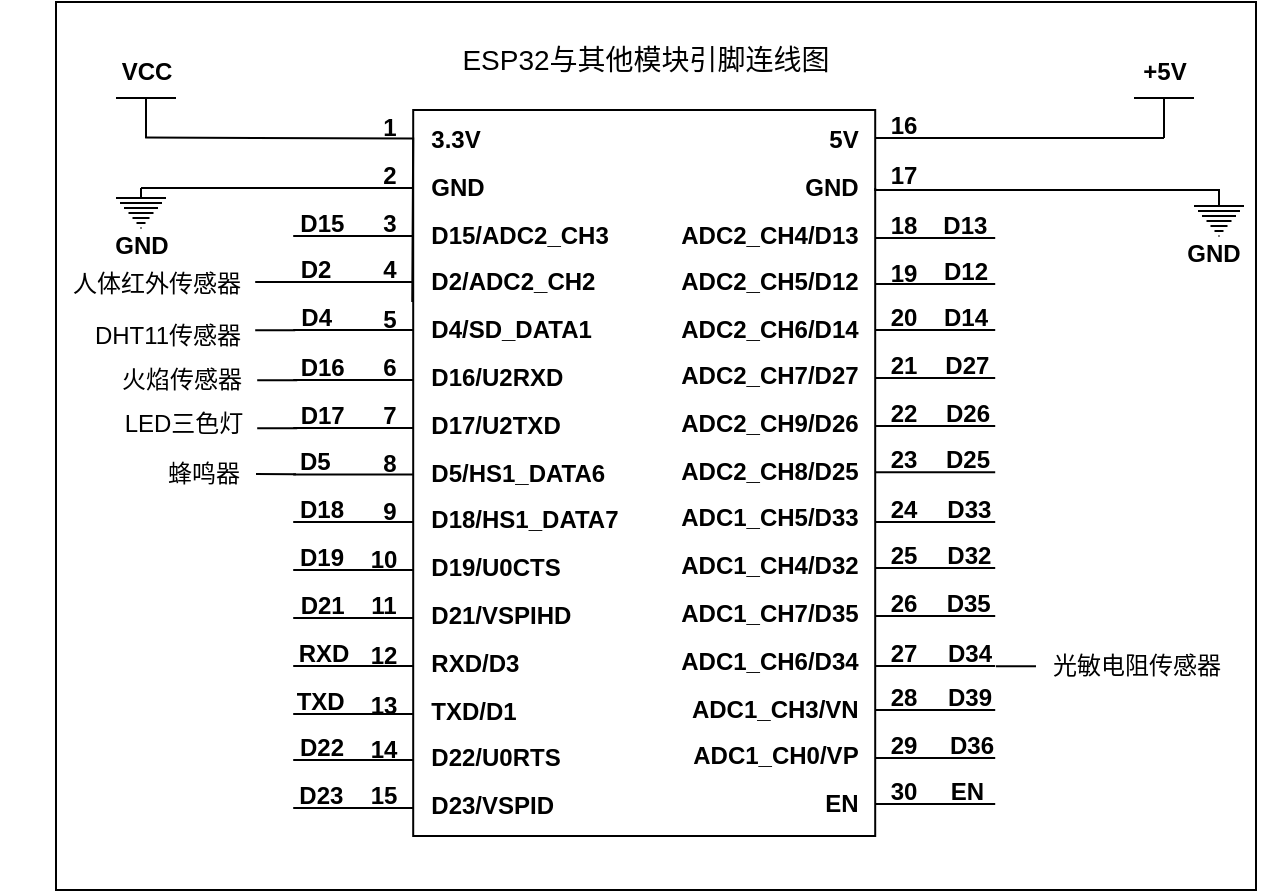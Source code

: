 <mxfile version="26.2.14">
  <diagram name="第 1 页" id="tG3BSYRX7-xQzSVzQyqf">
    <mxGraphModel dx="1250" dy="688" grid="1" gridSize="10" guides="1" tooltips="1" connect="1" arrows="1" fold="1" page="1" pageScale="1" pageWidth="827" pageHeight="1169" math="0" shadow="0">
      <root>
        <mxCell id="0" />
        <mxCell id="1" parent="0" />
        <mxCell id="YcuzAs7cK-M9zxSXpuNz-133" value="" style="rounded=0;whiteSpace=wrap;html=1;" parent="1" vertex="1">
          <mxGeometry x="110" y="106" width="600" height="444" as="geometry" />
        </mxCell>
        <mxCell id="YcuzAs7cK-M9zxSXpuNz-2" value="" style="rounded=0;whiteSpace=wrap;html=1;direction=south;container=1;strokeWidth=1;rotation=0;aspect=fixed;" parent="1" vertex="1">
          <mxGeometry x="288.6" y="160" width="231" height="363" as="geometry">
            <mxRectangle x="250" y="200" width="50" height="40" as="alternateBounds" />
          </mxGeometry>
        </mxCell>
        <mxCell id="YcuzAs7cK-M9zxSXpuNz-11" value="&lt;b&gt;&amp;nbsp; D2/ADC2_CH2&lt;/b&gt;" style="text;html=1;align=left;verticalAlign=middle;whiteSpace=wrap;rounded=0;" parent="YcuzAs7cK-M9zxSXpuNz-2" vertex="1">
          <mxGeometry x="0.85" y="71.396" width="110" height="30" as="geometry" />
        </mxCell>
        <mxCell id="YcuzAs7cK-M9zxSXpuNz-12" value="&lt;b&gt;&amp;nbsp; D4/SD_DATA1&lt;/b&gt;" style="text;html=1;align=left;verticalAlign=middle;whiteSpace=wrap;rounded=0;" parent="YcuzAs7cK-M9zxSXpuNz-2" vertex="1">
          <mxGeometry x="0.85" y="95.201" width="110" height="30" as="geometry" />
        </mxCell>
        <mxCell id="YcuzAs7cK-M9zxSXpuNz-13" value="&lt;b&gt;&amp;nbsp; D16/U2RXD&lt;/b&gt;" style="text;html=1;align=left;verticalAlign=middle;whiteSpace=wrap;rounded=0;" parent="YcuzAs7cK-M9zxSXpuNz-2" vertex="1">
          <mxGeometry x="0.85" y="118.996" width="100" height="30" as="geometry" />
        </mxCell>
        <mxCell id="YcuzAs7cK-M9zxSXpuNz-14" value="&lt;b&gt;&amp;nbsp; D17/U2TXD&lt;/b&gt;" style="text;html=1;align=left;verticalAlign=middle;whiteSpace=wrap;rounded=0;" parent="YcuzAs7cK-M9zxSXpuNz-2" vertex="1">
          <mxGeometry y="142.802" width="90" height="30" as="geometry" />
        </mxCell>
        <mxCell id="YcuzAs7cK-M9zxSXpuNz-15" value="&lt;b&gt;&amp;nbsp; D5/HS1_DATA6&lt;/b&gt;" style="text;html=1;align=left;verticalAlign=middle;whiteSpace=wrap;rounded=0;" parent="YcuzAs7cK-M9zxSXpuNz-2" vertex="1">
          <mxGeometry y="166.597" width="120" height="30" as="geometry" />
        </mxCell>
        <mxCell id="YcuzAs7cK-M9zxSXpuNz-16" value="&lt;b&gt;&amp;nbsp; D18/HS1_DATA7&lt;/b&gt;" style="text;html=1;align=left;verticalAlign=middle;whiteSpace=wrap;rounded=0;" parent="YcuzAs7cK-M9zxSXpuNz-2" vertex="1">
          <mxGeometry y="190.403" width="120" height="30" as="geometry" />
        </mxCell>
        <mxCell id="YcuzAs7cK-M9zxSXpuNz-17" value="&lt;b&gt;&amp;nbsp; D19/U0CTS&lt;/b&gt;" style="text;html=1;align=left;verticalAlign=middle;whiteSpace=wrap;rounded=0;" parent="YcuzAs7cK-M9zxSXpuNz-2" vertex="1">
          <mxGeometry y="214.198" width="90" height="30" as="geometry" />
        </mxCell>
        <mxCell id="YcuzAs7cK-M9zxSXpuNz-18" value="&lt;b&gt;&amp;nbsp; D21/VSPIHD&lt;/b&gt;" style="text;html=1;align=left;verticalAlign=middle;whiteSpace=wrap;rounded=0;" parent="YcuzAs7cK-M9zxSXpuNz-2" vertex="1">
          <mxGeometry y="238.004" width="100" height="30" as="geometry" />
        </mxCell>
        <mxCell id="YcuzAs7cK-M9zxSXpuNz-19" value="&lt;b&gt;&amp;nbsp; RXD/D3&lt;/b&gt;" style="text;html=1;align=left;verticalAlign=middle;whiteSpace=wrap;rounded=0;" parent="YcuzAs7cK-M9zxSXpuNz-2" vertex="1">
          <mxGeometry y="261.799" width="70" height="30" as="geometry" />
        </mxCell>
        <mxCell id="YcuzAs7cK-M9zxSXpuNz-20" value="&lt;b&gt;&amp;nbsp; TXD/D1&lt;/b&gt;" style="text;html=1;align=left;verticalAlign=middle;whiteSpace=wrap;rounded=0;" parent="YcuzAs7cK-M9zxSXpuNz-2" vertex="1">
          <mxGeometry y="285.604" width="70" height="30" as="geometry" />
        </mxCell>
        <mxCell id="YcuzAs7cK-M9zxSXpuNz-21" value="&lt;b&gt;&amp;nbsp; D22/U0RTS&lt;/b&gt;" style="text;html=1;align=left;verticalAlign=middle;whiteSpace=wrap;rounded=0;" parent="YcuzAs7cK-M9zxSXpuNz-2" vertex="1">
          <mxGeometry y="309.399" width="90" height="30" as="geometry" />
        </mxCell>
        <mxCell id="YcuzAs7cK-M9zxSXpuNz-22" value="&lt;b&gt;&amp;nbsp; D23/VSPID&lt;/b&gt;" style="text;html=1;align=left;verticalAlign=middle;whiteSpace=wrap;rounded=0;" parent="YcuzAs7cK-M9zxSXpuNz-2" vertex="1">
          <mxGeometry y="333.205" width="90" height="30" as="geometry" />
        </mxCell>
        <mxCell id="YcuzAs7cK-M9zxSXpuNz-23" value="&lt;b&gt;5V&amp;nbsp;&amp;nbsp;&lt;/b&gt;" style="text;html=1;align=right;verticalAlign=middle;whiteSpace=wrap;rounded=0;" parent="YcuzAs7cK-M9zxSXpuNz-2" vertex="1">
          <mxGeometry x="180.9" width="50" height="30" as="geometry" />
        </mxCell>
        <mxCell id="YcuzAs7cK-M9zxSXpuNz-26" value="&lt;b&gt;ADC2_CH4/D13&amp;nbsp;&amp;nbsp;&lt;/b&gt;" style="text;html=1;align=right;verticalAlign=middle;whiteSpace=wrap;rounded=0;" parent="YcuzAs7cK-M9zxSXpuNz-2" vertex="1">
          <mxGeometry x="110.9" y="47.601" width="120" height="30" as="geometry" />
        </mxCell>
        <mxCell id="YcuzAs7cK-M9zxSXpuNz-24" value="GND&amp;nbsp;&amp;nbsp;" style="text;html=1;align=right;verticalAlign=middle;whiteSpace=wrap;rounded=0;fontStyle=1" parent="YcuzAs7cK-M9zxSXpuNz-2" vertex="1">
          <mxGeometry x="110.9" y="23.8" width="120" height="30" as="geometry" />
        </mxCell>
        <mxCell id="YcuzAs7cK-M9zxSXpuNz-27" value="&lt;b&gt;ADC2_CH5/D12&amp;nbsp;&amp;nbsp;&lt;/b&gt;" style="text;html=1;align=right;verticalAlign=middle;whiteSpace=wrap;rounded=0;" parent="YcuzAs7cK-M9zxSXpuNz-2" vertex="1">
          <mxGeometry x="110.9" y="71.401" width="120" height="30" as="geometry" />
        </mxCell>
        <mxCell id="YcuzAs7cK-M9zxSXpuNz-28" value="&lt;b&gt;ADC2_CH6/D14&amp;nbsp;&amp;nbsp;&lt;/b&gt;" style="text;html=1;align=right;verticalAlign=middle;whiteSpace=wrap;rounded=0;" parent="YcuzAs7cK-M9zxSXpuNz-2" vertex="1">
          <mxGeometry x="110.9" y="95.201" width="120" height="30" as="geometry" />
        </mxCell>
        <mxCell id="YcuzAs7cK-M9zxSXpuNz-29" value="&lt;b&gt;ADC2_CH7/D27&amp;nbsp;&amp;nbsp;&lt;/b&gt;" style="text;html=1;align=right;verticalAlign=middle;whiteSpace=wrap;rounded=0;" parent="YcuzAs7cK-M9zxSXpuNz-2" vertex="1">
          <mxGeometry x="110.9" y="118.002" width="120" height="30" as="geometry" />
        </mxCell>
        <mxCell id="YcuzAs7cK-M9zxSXpuNz-30" value="&lt;b&gt;ADC2_CH9/D26&amp;nbsp;&amp;nbsp;&lt;/b&gt;" style="text;html=1;align=right;verticalAlign=middle;whiteSpace=wrap;rounded=0;" parent="YcuzAs7cK-M9zxSXpuNz-2" vertex="1">
          <mxGeometry x="110.9" y="141.802" width="120" height="30" as="geometry" />
        </mxCell>
        <mxCell id="YcuzAs7cK-M9zxSXpuNz-31" value="&lt;b&gt;ADC2_CH8/D25&amp;nbsp;&amp;nbsp;&lt;/b&gt;" style="text;html=1;align=right;verticalAlign=middle;whiteSpace=wrap;rounded=0;" parent="YcuzAs7cK-M9zxSXpuNz-2" vertex="1">
          <mxGeometry x="110.9" y="165.602" width="120" height="30" as="geometry" />
        </mxCell>
        <mxCell id="YcuzAs7cK-M9zxSXpuNz-32" value="&lt;b&gt;ADC1_CH5/D33&amp;nbsp;&amp;nbsp;&lt;/b&gt;" style="text;html=1;align=right;verticalAlign=middle;whiteSpace=wrap;rounded=0;" parent="YcuzAs7cK-M9zxSXpuNz-2" vertex="1">
          <mxGeometry x="110.9" y="189.402" width="120" height="30" as="geometry" />
        </mxCell>
        <mxCell id="YcuzAs7cK-M9zxSXpuNz-33" value="&lt;b&gt;ADC1_CH4/D32&amp;nbsp;&amp;nbsp;&lt;/b&gt;" style="text;html=1;align=right;verticalAlign=middle;whiteSpace=wrap;rounded=0;" parent="YcuzAs7cK-M9zxSXpuNz-2" vertex="1">
          <mxGeometry x="110.9" y="213.203" width="120" height="30" as="geometry" />
        </mxCell>
        <mxCell id="YcuzAs7cK-M9zxSXpuNz-34" value="&lt;b&gt;ADC1_CH7/D35&amp;nbsp;&amp;nbsp;&lt;/b&gt;" style="text;html=1;align=right;verticalAlign=middle;whiteSpace=wrap;rounded=0;" parent="YcuzAs7cK-M9zxSXpuNz-2" vertex="1">
          <mxGeometry x="110.9" y="237.003" width="120" height="30" as="geometry" />
        </mxCell>
        <mxCell id="YcuzAs7cK-M9zxSXpuNz-35" value="&lt;b&gt;ADC1_CH6/D34&amp;nbsp;&amp;nbsp;&lt;/b&gt;" style="text;html=1;align=right;verticalAlign=middle;whiteSpace=wrap;rounded=0;" parent="YcuzAs7cK-M9zxSXpuNz-2" vertex="1">
          <mxGeometry x="110.9" y="260.803" width="120" height="30" as="geometry" />
        </mxCell>
        <mxCell id="YcuzAs7cK-M9zxSXpuNz-36" value="&lt;b&gt;ADC1_CH3/VN&amp;nbsp;&amp;nbsp;&lt;/b&gt;" style="text;html=1;align=right;verticalAlign=middle;whiteSpace=wrap;rounded=0;" parent="YcuzAs7cK-M9zxSXpuNz-2" vertex="1">
          <mxGeometry x="120.9" y="284.604" width="110" height="30" as="geometry" />
        </mxCell>
        <mxCell id="YcuzAs7cK-M9zxSXpuNz-37" value="&lt;b&gt;ADC1_CH0/VP&amp;nbsp;&amp;nbsp;&lt;/b&gt;" style="text;html=1;align=right;verticalAlign=middle;whiteSpace=wrap;rounded=0;" parent="YcuzAs7cK-M9zxSXpuNz-2" vertex="1">
          <mxGeometry x="120.9" y="308.404" width="110" height="30" as="geometry" />
        </mxCell>
        <mxCell id="YcuzAs7cK-M9zxSXpuNz-38" value="&lt;b&gt;EN&amp;nbsp;&amp;nbsp;&lt;/b&gt;" style="text;html=1;align=right;verticalAlign=middle;whiteSpace=wrap;rounded=0;" parent="YcuzAs7cK-M9zxSXpuNz-2" vertex="1">
          <mxGeometry x="180.9" y="332.204" width="50" height="30" as="geometry" />
        </mxCell>
        <mxCell id="YcuzAs7cK-M9zxSXpuNz-10" value="&lt;b&gt;&amp;nbsp; D15/ADC2_CH3&lt;/b&gt;" style="text;html=1;align=left;verticalAlign=middle;whiteSpace=wrap;rounded=0;" parent="YcuzAs7cK-M9zxSXpuNz-2" vertex="1">
          <mxGeometry x="0.858" y="47.601" width="120" height="30" as="geometry" />
        </mxCell>
        <mxCell id="YcuzAs7cK-M9zxSXpuNz-9" value="&lt;b&gt;&amp;nbsp; GND&lt;/b&gt;" style="text;html=1;align=left;verticalAlign=middle;whiteSpace=wrap;rounded=0;" parent="YcuzAs7cK-M9zxSXpuNz-2" vertex="1">
          <mxGeometry x="0.86" y="23.8" width="60" height="30" as="geometry" />
        </mxCell>
        <mxCell id="YcuzAs7cK-M9zxSXpuNz-8" value="&lt;b&gt;&amp;nbsp; 3.3V&lt;/b&gt;" style="text;html=1;align=left;verticalAlign=middle;whiteSpace=wrap;rounded=0;" parent="YcuzAs7cK-M9zxSXpuNz-2" vertex="1">
          <mxGeometry x="0.855" width="50" height="30" as="geometry" />
        </mxCell>
        <mxCell id="YcuzAs7cK-M9zxSXpuNz-7" value="&lt;font style=&quot;font-size: 14px;&quot;&gt;ESP32与其他模块引脚连线图&lt;/font&gt;" style="text;html=1;align=center;verticalAlign=middle;whiteSpace=wrap;rounded=0;" parent="1" vertex="1">
          <mxGeometry x="279.6" y="120" width="250" height="30" as="geometry" />
        </mxCell>
        <mxCell id="YcuzAs7cK-M9zxSXpuNz-102" value="" style="endArrow=none;html=1;rounded=0;edgeStyle=orthogonalEdgeStyle;exitX=0.486;exitY=0.16;exitDx=0;exitDy=0;exitPerimeter=0;" parent="1" edge="1">
          <mxGeometry width="50" height="50" relative="1" as="geometry">
            <mxPoint x="154.58" y="173.8" as="sourcePoint" />
            <mxPoint x="288.12" y="256" as="targetPoint" />
          </mxGeometry>
        </mxCell>
        <mxCell id="YcuzAs7cK-M9zxSXpuNz-103" value="" style="endArrow=none;html=1;rounded=0;exitX=0.5;exitY=0;exitDx=0;exitDy=0;exitPerimeter=0;" parent="1" source="YcuzAs7cK-M9zxSXpuNz-240" edge="1">
          <mxGeometry width="50" height="50" relative="1" as="geometry">
            <mxPoint x="228.6" y="199" as="sourcePoint" />
            <mxPoint x="288.6" y="199" as="targetPoint" />
          </mxGeometry>
        </mxCell>
        <mxCell id="YcuzAs7cK-M9zxSXpuNz-104" value="" style="endArrow=none;html=1;rounded=0;" parent="1" edge="1">
          <mxGeometry width="50" height="50" relative="1" as="geometry">
            <mxPoint x="228.6" y="223" as="sourcePoint" />
            <mxPoint x="288.6" y="223" as="targetPoint" />
          </mxGeometry>
        </mxCell>
        <mxCell id="YcuzAs7cK-M9zxSXpuNz-105" value="" style="endArrow=none;html=1;rounded=0;" parent="1" edge="1">
          <mxGeometry width="50" height="50" relative="1" as="geometry">
            <mxPoint x="228.6" y="246" as="sourcePoint" />
            <mxPoint x="288.6" y="246" as="targetPoint" />
          </mxGeometry>
        </mxCell>
        <mxCell id="YcuzAs7cK-M9zxSXpuNz-106" value="" style="endArrow=none;html=1;rounded=0;" parent="1" edge="1">
          <mxGeometry width="50" height="50" relative="1" as="geometry">
            <mxPoint x="228.6" y="270" as="sourcePoint" />
            <mxPoint x="288.6" y="270" as="targetPoint" />
          </mxGeometry>
        </mxCell>
        <mxCell id="YcuzAs7cK-M9zxSXpuNz-107" value="" style="endArrow=none;html=1;rounded=0;" parent="1" edge="1">
          <mxGeometry width="50" height="50" relative="1" as="geometry">
            <mxPoint x="228.6" y="295" as="sourcePoint" />
            <mxPoint x="288.6" y="295" as="targetPoint" />
          </mxGeometry>
        </mxCell>
        <mxCell id="YcuzAs7cK-M9zxSXpuNz-108" value="" style="endArrow=none;html=1;rounded=0;" parent="1" edge="1">
          <mxGeometry width="50" height="50" relative="1" as="geometry">
            <mxPoint x="228.6" y="319" as="sourcePoint" />
            <mxPoint x="288.6" y="319" as="targetPoint" />
          </mxGeometry>
        </mxCell>
        <mxCell id="YcuzAs7cK-M9zxSXpuNz-109" value="" style="endArrow=none;html=1;rounded=0;" parent="1" edge="1">
          <mxGeometry width="50" height="50" relative="1" as="geometry">
            <mxPoint x="228.6" y="342.21" as="sourcePoint" />
            <mxPoint x="288.6" y="342.21" as="targetPoint" />
          </mxGeometry>
        </mxCell>
        <mxCell id="YcuzAs7cK-M9zxSXpuNz-110" value="" style="endArrow=none;html=1;rounded=0;" parent="1" edge="1">
          <mxGeometry width="50" height="50" relative="1" as="geometry">
            <mxPoint x="228.6" y="366" as="sourcePoint" />
            <mxPoint x="288.6" y="366" as="targetPoint" />
          </mxGeometry>
        </mxCell>
        <mxCell id="YcuzAs7cK-M9zxSXpuNz-111" value="" style="endArrow=none;html=1;rounded=0;" parent="1" edge="1">
          <mxGeometry width="50" height="50" relative="1" as="geometry">
            <mxPoint x="228.6" y="390" as="sourcePoint" />
            <mxPoint x="288.6" y="390" as="targetPoint" />
          </mxGeometry>
        </mxCell>
        <mxCell id="YcuzAs7cK-M9zxSXpuNz-112" value="" style="endArrow=none;html=1;rounded=0;" parent="1" edge="1">
          <mxGeometry width="50" height="50" relative="1" as="geometry">
            <mxPoint x="228.6" y="414" as="sourcePoint" />
            <mxPoint x="288.6" y="414" as="targetPoint" />
          </mxGeometry>
        </mxCell>
        <mxCell id="YcuzAs7cK-M9zxSXpuNz-113" value="" style="endArrow=none;html=1;rounded=0;" parent="1" edge="1">
          <mxGeometry width="50" height="50" relative="1" as="geometry">
            <mxPoint x="228.6" y="438" as="sourcePoint" />
            <mxPoint x="288.6" y="438" as="targetPoint" />
          </mxGeometry>
        </mxCell>
        <mxCell id="YcuzAs7cK-M9zxSXpuNz-114" value="" style="endArrow=none;html=1;rounded=0;" parent="1" edge="1">
          <mxGeometry width="50" height="50" relative="1" as="geometry">
            <mxPoint x="228.6" y="462" as="sourcePoint" />
            <mxPoint x="288.6" y="462" as="targetPoint" />
          </mxGeometry>
        </mxCell>
        <mxCell id="YcuzAs7cK-M9zxSXpuNz-115" value="" style="endArrow=none;html=1;rounded=0;" parent="1" edge="1">
          <mxGeometry width="50" height="50" relative="1" as="geometry">
            <mxPoint x="228.6" y="485" as="sourcePoint" />
            <mxPoint x="288.6" y="485" as="targetPoint" />
          </mxGeometry>
        </mxCell>
        <mxCell id="YcuzAs7cK-M9zxSXpuNz-116" value="" style="endArrow=none;html=1;rounded=0;" parent="1" edge="1">
          <mxGeometry width="50" height="50" relative="1" as="geometry">
            <mxPoint x="228.6" y="509" as="sourcePoint" />
            <mxPoint x="288.6" y="509" as="targetPoint" />
          </mxGeometry>
        </mxCell>
        <mxCell id="YcuzAs7cK-M9zxSXpuNz-117" value="" style="endArrow=none;html=1;rounded=0;entryX=0.5;entryY=0;entryDx=0;entryDy=0;entryPerimeter=0;" parent="1" target="YcuzAs7cK-M9zxSXpuNz-260" edge="1">
          <mxGeometry width="50" height="50" relative="1" as="geometry">
            <mxPoint x="519.6" y="174" as="sourcePoint" />
            <mxPoint x="579.6" y="174" as="targetPoint" />
          </mxGeometry>
        </mxCell>
        <mxCell id="YcuzAs7cK-M9zxSXpuNz-119" value="" style="endArrow=none;html=1;rounded=0;entryX=0.5;entryY=0;entryDx=0;entryDy=0;entryPerimeter=0;edgeStyle=orthogonalEdgeStyle;" parent="1" target="YcuzAs7cK-M9zxSXpuNz-249" edge="1">
          <mxGeometry width="50" height="50" relative="1" as="geometry">
            <mxPoint x="519.6" y="199" as="sourcePoint" />
            <mxPoint x="579.6" y="199" as="targetPoint" />
            <Array as="points">
              <mxPoint x="520" y="200" />
              <mxPoint x="692" y="200" />
            </Array>
          </mxGeometry>
        </mxCell>
        <mxCell id="YcuzAs7cK-M9zxSXpuNz-120" value="" style="endArrow=none;html=1;rounded=0;" parent="1" edge="1">
          <mxGeometry width="50" height="50" relative="1" as="geometry">
            <mxPoint x="519.6" y="224" as="sourcePoint" />
            <mxPoint x="579.6" y="224" as="targetPoint" />
          </mxGeometry>
        </mxCell>
        <mxCell id="YcuzAs7cK-M9zxSXpuNz-121" value="" style="endArrow=none;html=1;rounded=0;" parent="1" edge="1">
          <mxGeometry width="50" height="50" relative="1" as="geometry">
            <mxPoint x="519.6" y="247" as="sourcePoint" />
            <mxPoint x="579.6" y="247" as="targetPoint" />
          </mxGeometry>
        </mxCell>
        <mxCell id="YcuzAs7cK-M9zxSXpuNz-122" value="" style="endArrow=none;html=1;rounded=0;" parent="1" edge="1">
          <mxGeometry width="50" height="50" relative="1" as="geometry">
            <mxPoint x="519.6" y="270" as="sourcePoint" />
            <mxPoint x="579.6" y="270" as="targetPoint" />
          </mxGeometry>
        </mxCell>
        <mxCell id="YcuzAs7cK-M9zxSXpuNz-123" value="" style="endArrow=none;html=1;rounded=0;" parent="1" edge="1">
          <mxGeometry width="50" height="50" relative="1" as="geometry">
            <mxPoint x="519.6" y="294" as="sourcePoint" />
            <mxPoint x="579.6" y="294" as="targetPoint" />
          </mxGeometry>
        </mxCell>
        <mxCell id="YcuzAs7cK-M9zxSXpuNz-124" value="" style="endArrow=none;html=1;rounded=0;" parent="1" edge="1">
          <mxGeometry width="50" height="50" relative="1" as="geometry">
            <mxPoint x="519.6" y="318" as="sourcePoint" />
            <mxPoint x="579.6" y="318" as="targetPoint" />
          </mxGeometry>
        </mxCell>
        <mxCell id="YcuzAs7cK-M9zxSXpuNz-125" value="" style="endArrow=none;html=1;rounded=0;" parent="1" edge="1">
          <mxGeometry width="50" height="50" relative="1" as="geometry">
            <mxPoint x="519.6" y="341.16" as="sourcePoint" />
            <mxPoint x="579.6" y="341.16" as="targetPoint" />
          </mxGeometry>
        </mxCell>
        <mxCell id="YcuzAs7cK-M9zxSXpuNz-126" value="" style="endArrow=none;html=1;rounded=0;" parent="1" edge="1">
          <mxGeometry width="50" height="50" relative="1" as="geometry">
            <mxPoint x="519.6" y="366" as="sourcePoint" />
            <mxPoint x="579.6" y="366" as="targetPoint" />
          </mxGeometry>
        </mxCell>
        <mxCell id="YcuzAs7cK-M9zxSXpuNz-127" value="" style="endArrow=none;html=1;rounded=0;" parent="1" edge="1">
          <mxGeometry width="50" height="50" relative="1" as="geometry">
            <mxPoint x="519.6" y="389" as="sourcePoint" />
            <mxPoint x="579.6" y="389" as="targetPoint" />
          </mxGeometry>
        </mxCell>
        <mxCell id="YcuzAs7cK-M9zxSXpuNz-128" value="" style="endArrow=none;html=1;rounded=0;" parent="1" edge="1">
          <mxGeometry width="50" height="50" relative="1" as="geometry">
            <mxPoint x="519.6" y="413" as="sourcePoint" />
            <mxPoint x="579.6" y="413" as="targetPoint" />
          </mxGeometry>
        </mxCell>
        <mxCell id="YcuzAs7cK-M9zxSXpuNz-129" value="" style="endArrow=none;html=1;rounded=0;" parent="1" edge="1">
          <mxGeometry width="50" height="50" relative="1" as="geometry">
            <mxPoint x="519.6" y="438" as="sourcePoint" />
            <mxPoint x="579.6" y="438" as="targetPoint" />
          </mxGeometry>
        </mxCell>
        <mxCell id="YcuzAs7cK-M9zxSXpuNz-130" value="" style="endArrow=none;html=1;rounded=0;" parent="1" edge="1">
          <mxGeometry width="50" height="50" relative="1" as="geometry">
            <mxPoint x="519.6" y="460" as="sourcePoint" />
            <mxPoint x="579.6" y="460" as="targetPoint" />
          </mxGeometry>
        </mxCell>
        <mxCell id="YcuzAs7cK-M9zxSXpuNz-131" value="" style="endArrow=none;html=1;rounded=0;" parent="1" edge="1">
          <mxGeometry width="50" height="50" relative="1" as="geometry">
            <mxPoint x="519.6" y="484" as="sourcePoint" />
            <mxPoint x="579.6" y="484" as="targetPoint" />
          </mxGeometry>
        </mxCell>
        <mxCell id="YcuzAs7cK-M9zxSXpuNz-132" value="" style="endArrow=none;html=1;rounded=0;" parent="1" edge="1">
          <mxGeometry width="50" height="50" relative="1" as="geometry">
            <mxPoint x="519.6" y="507" as="sourcePoint" />
            <mxPoint x="579.6" y="507" as="targetPoint" />
          </mxGeometry>
        </mxCell>
        <mxCell id="YcuzAs7cK-M9zxSXpuNz-137" value="&lt;b&gt;1&lt;/b&gt;" style="text;html=1;align=center;verticalAlign=middle;whiteSpace=wrap;rounded=0;" parent="1" vertex="1">
          <mxGeometry x="247" y="154" width="60" height="30" as="geometry" />
        </mxCell>
        <mxCell id="YcuzAs7cK-M9zxSXpuNz-139" value="&lt;b&gt;2&lt;/b&gt;" style="text;html=1;align=center;verticalAlign=middle;whiteSpace=wrap;rounded=0;" parent="1" vertex="1">
          <mxGeometry x="247" y="178" width="60" height="30" as="geometry" />
        </mxCell>
        <mxCell id="YcuzAs7cK-M9zxSXpuNz-140" value="&lt;b&gt;3&lt;/b&gt;" style="text;html=1;align=center;verticalAlign=middle;whiteSpace=wrap;rounded=0;" parent="1" vertex="1">
          <mxGeometry x="247" y="203" width="60" height="27" as="geometry" />
        </mxCell>
        <mxCell id="YcuzAs7cK-M9zxSXpuNz-141" value="&lt;b&gt;4&lt;/b&gt;" style="text;html=1;align=center;verticalAlign=middle;whiteSpace=wrap;rounded=0;" parent="1" vertex="1">
          <mxGeometry x="247" y="225" width="60" height="30" as="geometry" />
        </mxCell>
        <mxCell id="YcuzAs7cK-M9zxSXpuNz-143" value="&lt;b&gt;5&lt;/b&gt;" style="text;html=1;align=center;verticalAlign=middle;whiteSpace=wrap;rounded=0;" parent="1" vertex="1">
          <mxGeometry x="247" y="250" width="60" height="30" as="geometry" />
        </mxCell>
        <mxCell id="YcuzAs7cK-M9zxSXpuNz-144" value="&lt;b&gt;6&lt;/b&gt;" style="text;html=1;align=center;verticalAlign=middle;whiteSpace=wrap;rounded=0;" parent="1" vertex="1">
          <mxGeometry x="247" y="274" width="60" height="30" as="geometry" />
        </mxCell>
        <mxCell id="YcuzAs7cK-M9zxSXpuNz-145" value="&lt;b&gt;7&lt;/b&gt;" style="text;html=1;align=center;verticalAlign=middle;whiteSpace=wrap;rounded=0;" parent="1" vertex="1">
          <mxGeometry x="247" y="298" width="60" height="30" as="geometry" />
        </mxCell>
        <mxCell id="YcuzAs7cK-M9zxSXpuNz-146" value="&lt;b&gt;8&lt;/b&gt;" style="text;html=1;align=center;verticalAlign=middle;whiteSpace=wrap;rounded=0;" parent="1" vertex="1">
          <mxGeometry x="247" y="317" width="60" height="39" as="geometry" />
        </mxCell>
        <mxCell id="YcuzAs7cK-M9zxSXpuNz-147" value="&lt;b&gt;9&lt;/b&gt;" style="text;html=1;align=center;verticalAlign=middle;whiteSpace=wrap;rounded=0;" parent="1" vertex="1">
          <mxGeometry x="247" y="346" width="60" height="30" as="geometry" />
        </mxCell>
        <mxCell id="YcuzAs7cK-M9zxSXpuNz-148" value="&lt;b&gt;10&lt;/b&gt;" style="text;html=1;align=center;verticalAlign=middle;whiteSpace=wrap;rounded=0;" parent="1" vertex="1">
          <mxGeometry x="244" y="370" width="60" height="30" as="geometry" />
        </mxCell>
        <mxCell id="YcuzAs7cK-M9zxSXpuNz-151" value="&lt;b&gt;11&lt;/b&gt;" style="text;html=1;align=center;verticalAlign=middle;whiteSpace=wrap;rounded=0;" parent="1" vertex="1">
          <mxGeometry x="244" y="393" width="60" height="30" as="geometry" />
        </mxCell>
        <mxCell id="YcuzAs7cK-M9zxSXpuNz-154" value="&lt;b&gt;12&lt;/b&gt;" style="text;html=1;align=center;verticalAlign=middle;whiteSpace=wrap;rounded=0;" parent="1" vertex="1">
          <mxGeometry x="244" y="418" width="60" height="30" as="geometry" />
        </mxCell>
        <mxCell id="YcuzAs7cK-M9zxSXpuNz-155" value="&lt;b&gt;13&lt;/b&gt;" style="text;html=1;align=center;verticalAlign=middle;whiteSpace=wrap;rounded=0;" parent="1" vertex="1">
          <mxGeometry x="244" y="443" width="60" height="30" as="geometry" />
        </mxCell>
        <mxCell id="YcuzAs7cK-M9zxSXpuNz-156" value="&lt;b&gt;14&lt;/b&gt;" style="text;html=1;align=center;verticalAlign=middle;whiteSpace=wrap;rounded=0;" parent="1" vertex="1">
          <mxGeometry x="244" y="467" width="60" height="26" as="geometry" />
        </mxCell>
        <mxCell id="YcuzAs7cK-M9zxSXpuNz-159" value="&lt;b&gt;15&lt;/b&gt;" style="text;html=1;align=center;verticalAlign=middle;whiteSpace=wrap;rounded=0;" parent="1" vertex="1">
          <mxGeometry x="244" y="488" width="60" height="30" as="geometry" />
        </mxCell>
        <mxCell id="YcuzAs7cK-M9zxSXpuNz-160" value="&lt;b&gt;16&lt;/b&gt;" style="text;html=1;align=center;verticalAlign=middle;whiteSpace=wrap;rounded=0;" parent="1" vertex="1">
          <mxGeometry x="504" y="153" width="60" height="30" as="geometry" />
        </mxCell>
        <mxCell id="YcuzAs7cK-M9zxSXpuNz-161" value="&lt;b&gt;17&lt;/b&gt;" style="text;html=1;align=center;verticalAlign=middle;whiteSpace=wrap;rounded=0;" parent="1" vertex="1">
          <mxGeometry x="504" y="178" width="60" height="30" as="geometry" />
        </mxCell>
        <mxCell id="YcuzAs7cK-M9zxSXpuNz-162" value="&lt;b&gt;18&lt;/b&gt;" style="text;html=1;align=center;verticalAlign=middle;whiteSpace=wrap;rounded=0;" parent="1" vertex="1">
          <mxGeometry x="504" y="203" width="60" height="30" as="geometry" />
        </mxCell>
        <mxCell id="YcuzAs7cK-M9zxSXpuNz-165" value="&lt;b&gt;19&lt;/b&gt;" style="text;html=1;align=center;verticalAlign=middle;whiteSpace=wrap;rounded=0;" parent="1" vertex="1">
          <mxGeometry x="504" y="227" width="60" height="30" as="geometry" />
        </mxCell>
        <mxCell id="YcuzAs7cK-M9zxSXpuNz-166" value="&lt;b&gt;20&lt;/b&gt;" style="text;html=1;align=center;verticalAlign=middle;whiteSpace=wrap;rounded=0;" parent="1" vertex="1">
          <mxGeometry x="504" y="249" width="60" height="30" as="geometry" />
        </mxCell>
        <mxCell id="YcuzAs7cK-M9zxSXpuNz-167" value="&lt;b&gt;21&lt;/b&gt;" style="text;html=1;align=center;verticalAlign=middle;whiteSpace=wrap;rounded=0;" parent="1" vertex="1">
          <mxGeometry x="504" y="273" width="60" height="30" as="geometry" />
        </mxCell>
        <mxCell id="YcuzAs7cK-M9zxSXpuNz-170" value="&lt;b&gt;22&lt;/b&gt;" style="text;html=1;align=center;verticalAlign=middle;whiteSpace=wrap;rounded=0;" parent="1" vertex="1">
          <mxGeometry x="504" y="297" width="60" height="30" as="geometry" />
        </mxCell>
        <mxCell id="YcuzAs7cK-M9zxSXpuNz-171" value="&lt;b&gt;23&lt;/b&gt;" style="text;html=1;align=center;verticalAlign=middle;whiteSpace=wrap;rounded=0;" parent="1" vertex="1">
          <mxGeometry x="504" y="320" width="60" height="30" as="geometry" />
        </mxCell>
        <mxCell id="YcuzAs7cK-M9zxSXpuNz-172" value="&lt;b&gt;24&lt;/b&gt;" style="text;html=1;align=center;verticalAlign=middle;whiteSpace=wrap;rounded=0;" parent="1" vertex="1">
          <mxGeometry x="504" y="345" width="60" height="30" as="geometry" />
        </mxCell>
        <mxCell id="YcuzAs7cK-M9zxSXpuNz-176" value="&lt;b&gt;25&lt;/b&gt;" style="text;html=1;align=center;verticalAlign=middle;whiteSpace=wrap;rounded=0;" parent="1" vertex="1">
          <mxGeometry x="504" y="368" width="60" height="30" as="geometry" />
        </mxCell>
        <mxCell id="YcuzAs7cK-M9zxSXpuNz-178" value="&lt;b&gt;26&lt;/b&gt;" style="text;html=1;align=center;verticalAlign=middle;whiteSpace=wrap;rounded=0;" parent="1" vertex="1">
          <mxGeometry x="504" y="392" width="60" height="30" as="geometry" />
        </mxCell>
        <mxCell id="YcuzAs7cK-M9zxSXpuNz-179" value="&lt;b&gt;27&lt;/b&gt;" style="text;html=1;align=center;verticalAlign=middle;whiteSpace=wrap;rounded=0;" parent="1" vertex="1">
          <mxGeometry x="504" y="417" width="60" height="30" as="geometry" />
        </mxCell>
        <mxCell id="YcuzAs7cK-M9zxSXpuNz-180" value="&lt;b&gt;28&lt;/b&gt;" style="text;html=1;align=center;verticalAlign=middle;whiteSpace=wrap;rounded=0;" parent="1" vertex="1">
          <mxGeometry x="504" y="439" width="60" height="30" as="geometry" />
        </mxCell>
        <mxCell id="YcuzAs7cK-M9zxSXpuNz-182" value="&lt;b&gt;29&lt;/b&gt;" style="text;html=1;align=center;verticalAlign=middle;whiteSpace=wrap;rounded=0;" parent="1" vertex="1">
          <mxGeometry x="504" y="463" width="60" height="30" as="geometry" />
        </mxCell>
        <mxCell id="YcuzAs7cK-M9zxSXpuNz-183" value="&lt;b&gt;30&lt;/b&gt;" style="text;html=1;align=center;verticalAlign=middle;whiteSpace=wrap;rounded=0;" parent="1" vertex="1">
          <mxGeometry x="504" y="486" width="60" height="30" as="geometry" />
        </mxCell>
        <mxCell id="YcuzAs7cK-M9zxSXpuNz-186" value="&lt;b style=&quot;text-align: left;&quot;&gt;&amp;nbsp;D15&lt;/b&gt;" style="text;html=1;align=center;verticalAlign=middle;whiteSpace=wrap;rounded=0;" parent="1" vertex="1">
          <mxGeometry x="212.6" y="202" width="57.4" height="30" as="geometry" />
        </mxCell>
        <mxCell id="YcuzAs7cK-M9zxSXpuNz-189" value="&lt;b&gt;D2&lt;/b&gt;" style="text;html=1;align=center;verticalAlign=middle;whiteSpace=wrap;rounded=0;" parent="1" vertex="1">
          <mxGeometry x="209.6" y="225" width="60" height="30" as="geometry" />
        </mxCell>
        <mxCell id="YcuzAs7cK-M9zxSXpuNz-191" value="&lt;b style=&quot;text-align: left;&quot;&gt;&amp;nbsp; D4&lt;/b&gt;" style="text;html=1;align=center;verticalAlign=middle;whiteSpace=wrap;rounded=0;" parent="1" vertex="1">
          <mxGeometry x="206.6" y="249" width="60" height="30" as="geometry" />
        </mxCell>
        <mxCell id="YcuzAs7cK-M9zxSXpuNz-192" value="&lt;b style=&quot;text-align: left;&quot;&gt;&amp;nbsp; D16&lt;/b&gt;" style="text;html=1;align=center;verticalAlign=middle;whiteSpace=wrap;rounded=0;" parent="1" vertex="1">
          <mxGeometry x="209.6" y="274" width="60" height="30" as="geometry" />
        </mxCell>
        <mxCell id="YcuzAs7cK-M9zxSXpuNz-193" value="&lt;b style=&quot;text-align: left;&quot;&gt;&amp;nbsp; D17&lt;/b&gt;" style="text;html=1;align=center;verticalAlign=middle;whiteSpace=wrap;rounded=0;" parent="1" vertex="1">
          <mxGeometry x="209.6" y="298" width="60" height="30" as="geometry" />
        </mxCell>
        <mxCell id="YcuzAs7cK-M9zxSXpuNz-194" value="&lt;b style=&quot;text-align: left;&quot;&gt;&amp;nbsp;D5&lt;/b&gt;" style="text;html=1;align=center;verticalAlign=middle;whiteSpace=wrap;rounded=0;" parent="1" vertex="1">
          <mxGeometry x="207.6" y="321" width="60" height="30" as="geometry" />
        </mxCell>
        <mxCell id="YcuzAs7cK-M9zxSXpuNz-195" value="&lt;b style=&quot;text-align: left;&quot;&gt;D18&lt;/b&gt;" style="text;html=1;align=center;verticalAlign=middle;whiteSpace=wrap;rounded=0;" parent="1" vertex="1">
          <mxGeometry x="212.6" y="345" width="60" height="30" as="geometry" />
        </mxCell>
        <mxCell id="YcuzAs7cK-M9zxSXpuNz-196" value="&lt;b style=&quot;text-align: left;&quot;&gt;D19&lt;/b&gt;" style="text;html=1;align=center;verticalAlign=middle;whiteSpace=wrap;rounded=0;" parent="1" vertex="1">
          <mxGeometry x="212.6" y="369" width="60" height="30" as="geometry" />
        </mxCell>
        <mxCell id="YcuzAs7cK-M9zxSXpuNz-197" value="&lt;b style=&quot;text-align: left;&quot;&gt;&amp;nbsp; D21&lt;/b&gt;" style="text;html=1;align=center;verticalAlign=middle;whiteSpace=wrap;rounded=0;" parent="1" vertex="1">
          <mxGeometry x="209.6" y="393" width="60" height="30" as="geometry" />
        </mxCell>
        <mxCell id="YcuzAs7cK-M9zxSXpuNz-198" value="&lt;b style=&quot;text-align: left;&quot;&gt;RXD&lt;/b&gt;" style="text;html=1;align=center;verticalAlign=middle;whiteSpace=wrap;rounded=0;" parent="1" vertex="1">
          <mxGeometry x="213.6" y="417" width="60" height="30" as="geometry" />
        </mxCell>
        <mxCell id="YcuzAs7cK-M9zxSXpuNz-199" value="&lt;b style=&quot;text-align: left;&quot;&gt;&amp;nbsp; TXD&lt;/b&gt;" style="text;html=1;align=center;verticalAlign=middle;whiteSpace=wrap;rounded=0;" parent="1" vertex="1">
          <mxGeometry x="208.6" y="441" width="60" height="30" as="geometry" />
        </mxCell>
        <mxCell id="YcuzAs7cK-M9zxSXpuNz-201" value="&lt;b style=&quot;text-align: left;&quot;&gt;D22&lt;/b&gt;" style="text;html=1;align=center;verticalAlign=middle;whiteSpace=wrap;rounded=0;" parent="1" vertex="1">
          <mxGeometry x="212.6" y="464" width="60" height="30" as="geometry" />
        </mxCell>
        <mxCell id="YcuzAs7cK-M9zxSXpuNz-202" value="&lt;b style=&quot;text-align: right;&quot;&gt;D27&amp;nbsp;&amp;nbsp;&lt;/b&gt;" style="text;html=1;align=center;verticalAlign=middle;whiteSpace=wrap;rounded=0;" parent="1" vertex="1">
          <mxGeometry x="539" y="273" width="60" height="30" as="geometry" />
        </mxCell>
        <mxCell id="YcuzAs7cK-M9zxSXpuNz-204" value="&lt;b style=&quot;text-align: left;&quot;&gt;&amp;nbsp;D23&lt;/b&gt;" style="text;html=1;align=center;verticalAlign=middle;whiteSpace=wrap;rounded=0;" parent="1" vertex="1">
          <mxGeometry x="210.6" y="488" width="60" height="30" as="geometry" />
        </mxCell>
        <mxCell id="YcuzAs7cK-M9zxSXpuNz-205" value="&lt;b style=&quot;text-align: right;&quot;&gt;D13&amp;nbsp;&amp;nbsp;&lt;/b&gt;" style="text;html=1;align=center;verticalAlign=middle;whiteSpace=wrap;rounded=0;" parent="1" vertex="1">
          <mxGeometry x="538" y="203" width="60" height="30" as="geometry" />
        </mxCell>
        <mxCell id="YcuzAs7cK-M9zxSXpuNz-206" value="&lt;b style=&quot;text-align: right;&quot;&gt;D12&lt;/b&gt;" style="text;html=1;align=center;verticalAlign=middle;whiteSpace=wrap;rounded=0;" parent="1" vertex="1">
          <mxGeometry x="535" y="226" width="60" height="30" as="geometry" />
        </mxCell>
        <mxCell id="YcuzAs7cK-M9zxSXpuNz-207" value="&lt;b style=&quot;text-align: right;&quot;&gt;D14&lt;/b&gt;" style="text;html=1;align=center;verticalAlign=middle;whiteSpace=wrap;rounded=0;" parent="1" vertex="1">
          <mxGeometry x="535" y="249" width="60" height="30" as="geometry" />
        </mxCell>
        <mxCell id="YcuzAs7cK-M9zxSXpuNz-210" value="&lt;b style=&quot;text-align: right;&quot;&gt;D26&lt;/b&gt;" style="text;html=1;align=center;verticalAlign=middle;whiteSpace=wrap;rounded=0;" parent="1" vertex="1">
          <mxGeometry x="536" y="297" width="60" height="30" as="geometry" />
        </mxCell>
        <mxCell id="YcuzAs7cK-M9zxSXpuNz-211" value="&lt;b style=&quot;text-align: right;&quot;&gt;D25&lt;/b&gt;" style="text;html=1;align=center;verticalAlign=middle;whiteSpace=wrap;rounded=0;" parent="1" vertex="1">
          <mxGeometry x="536" y="320" width="60" height="30" as="geometry" />
        </mxCell>
        <mxCell id="YcuzAs7cK-M9zxSXpuNz-212" value="&lt;b style=&quot;text-align: right;&quot;&gt;D33&amp;nbsp;&amp;nbsp;&lt;/b&gt;" style="text;html=1;align=center;verticalAlign=middle;whiteSpace=wrap;rounded=0;" parent="1" vertex="1">
          <mxGeometry x="540" y="345" width="60" height="30" as="geometry" />
        </mxCell>
        <mxCell id="YcuzAs7cK-M9zxSXpuNz-213" value="&lt;b style=&quot;text-align: right;&quot;&gt;D32&amp;nbsp;&amp;nbsp;&lt;/b&gt;" style="text;html=1;align=center;verticalAlign=middle;whiteSpace=wrap;rounded=0;" parent="1" vertex="1">
          <mxGeometry x="540" y="368" width="60" height="30" as="geometry" />
        </mxCell>
        <mxCell id="YcuzAs7cK-M9zxSXpuNz-214" value="&lt;b style=&quot;text-align: right;&quot;&gt;D35&amp;nbsp;&lt;/b&gt;" style="text;html=1;align=center;verticalAlign=middle;whiteSpace=wrap;rounded=0;" parent="1" vertex="1">
          <mxGeometry x="538" y="392" width="60" height="30" as="geometry" />
        </mxCell>
        <mxCell id="YcuzAs7cK-M9zxSXpuNz-215" value="&lt;b style=&quot;text-align: right;&quot;&gt;D34&lt;/b&gt;" style="text;html=1;align=center;verticalAlign=middle;whiteSpace=wrap;rounded=0;" parent="1" vertex="1">
          <mxGeometry x="537" y="417" width="60" height="30" as="geometry" />
        </mxCell>
        <mxCell id="YcuzAs7cK-M9zxSXpuNz-216" value="&lt;b style=&quot;text-align: right;&quot;&gt;D39&lt;/b&gt;" style="text;html=1;align=center;verticalAlign=middle;whiteSpace=wrap;rounded=0;" parent="1" vertex="1">
          <mxGeometry x="537" y="439" width="60" height="30" as="geometry" />
        </mxCell>
        <mxCell id="YcuzAs7cK-M9zxSXpuNz-217" value="&lt;b style=&quot;text-align: right;&quot;&gt;D36&lt;/b&gt;" style="text;html=1;align=center;verticalAlign=middle;whiteSpace=wrap;rounded=0;" parent="1" vertex="1">
          <mxGeometry x="538" y="463" width="60" height="30" as="geometry" />
        </mxCell>
        <mxCell id="YcuzAs7cK-M9zxSXpuNz-218" value="&lt;b style=&quot;text-align: right;&quot;&gt;EN&amp;nbsp;&amp;nbsp;&lt;/b&gt;" style="text;html=1;align=center;verticalAlign=middle;whiteSpace=wrap;rounded=0;" parent="1" vertex="1">
          <mxGeometry x="539" y="486" width="60" height="30" as="geometry" />
        </mxCell>
        <mxCell id="YcuzAs7cK-M9zxSXpuNz-234" style="edgeStyle=orthogonalEdgeStyle;rounded=0;orthogonalLoop=1;jettySize=auto;html=1;exitX=0.5;exitY=1;exitDx=0;exitDy=0;exitPerimeter=0;" parent="1" edge="1">
          <mxGeometry relative="1" as="geometry">
            <mxPoint x="90" y="159.17" as="sourcePoint" />
            <mxPoint x="90" y="159.17" as="targetPoint" />
          </mxGeometry>
        </mxCell>
        <mxCell id="YcuzAs7cK-M9zxSXpuNz-240" value="" style="pointerEvents=1;verticalLabelPosition=bottom;shadow=0;dashed=0;align=center;html=1;verticalAlign=top;shape=mxgraph.electrical.signal_sources.protective_earth;" parent="1" vertex="1">
          <mxGeometry x="140" y="199" width="25" height="20" as="geometry" />
        </mxCell>
        <mxCell id="YcuzAs7cK-M9zxSXpuNz-249" value="" style="pointerEvents=1;verticalLabelPosition=bottom;shadow=0;dashed=0;align=center;html=1;verticalAlign=top;shape=mxgraph.electrical.signal_sources.protective_earth;" parent="1" vertex="1">
          <mxGeometry x="679" y="203" width="25" height="20" as="geometry" />
        </mxCell>
        <mxCell id="YcuzAs7cK-M9zxSXpuNz-259" value="&lt;font style=&quot;font-size: 12px;&quot;&gt;&lt;b&gt;VCC&lt;/b&gt;&lt;/font&gt;" style="verticalLabelPosition=top;verticalAlign=bottom;shape=mxgraph.electrical.signal_sources.vdd;shadow=0;dashed=0;align=center;strokeWidth=1;fontSize=24;html=1;flipV=1;" parent="1" vertex="1">
          <mxGeometry x="140" y="154" width="30" height="20" as="geometry" />
        </mxCell>
        <mxCell id="YcuzAs7cK-M9zxSXpuNz-260" value="&lt;font style=&quot;font-size: 12px;&quot;&gt;&lt;b&gt;+5V&lt;/b&gt;&lt;/font&gt;" style="verticalLabelPosition=top;verticalAlign=bottom;shape=mxgraph.electrical.signal_sources.vdd;shadow=0;dashed=0;align=center;strokeWidth=1;fontSize=24;html=1;flipV=1;" parent="1" vertex="1">
          <mxGeometry x="649" y="154" width="30" height="20" as="geometry" />
        </mxCell>
        <mxCell id="LIWwrJrEYfrltJooQNcK-1" value="&lt;b&gt;GND&lt;/b&gt;" style="text;html=1;align=center;verticalAlign=middle;whiteSpace=wrap;rounded=0;" parent="1" vertex="1">
          <mxGeometry x="122.5" y="213" width="60" height="30" as="geometry" />
        </mxCell>
        <mxCell id="LIWwrJrEYfrltJooQNcK-2" value="&lt;b&gt;GND&lt;/b&gt;" style="text;html=1;align=center;verticalAlign=middle;whiteSpace=wrap;rounded=0;" parent="1" vertex="1">
          <mxGeometry x="659" y="217" width="60" height="30" as="geometry" />
        </mxCell>
        <mxCell id="LIWwrJrEYfrltJooQNcK-8" value="" style="endArrow=none;html=1;rounded=0;" parent="1" edge="1">
          <mxGeometry width="50" height="50" relative="1" as="geometry">
            <mxPoint x="210" y="342" as="sourcePoint" />
            <mxPoint x="230" y="342.08" as="targetPoint" />
          </mxGeometry>
        </mxCell>
        <mxCell id="LIWwrJrEYfrltJooQNcK-11" value="" style="endArrow=none;html=1;rounded=0;" parent="1" edge="1">
          <mxGeometry width="50" height="50" relative="1" as="geometry">
            <mxPoint x="209.6" y="246" as="sourcePoint" />
            <mxPoint x="229.6" y="246" as="targetPoint" />
          </mxGeometry>
        </mxCell>
        <mxCell id="LIWwrJrEYfrltJooQNcK-12" value="" style="endArrow=none;html=1;rounded=0;" parent="1" edge="1">
          <mxGeometry width="50" height="50" relative="1" as="geometry">
            <mxPoint x="210.6" y="319.17" as="sourcePoint" />
            <mxPoint x="230.6" y="319.17" as="targetPoint" />
          </mxGeometry>
        </mxCell>
        <mxCell id="LIWwrJrEYfrltJooQNcK-14" value="" style="endArrow=none;html=1;rounded=0;" parent="1" edge="1">
          <mxGeometry width="50" height="50" relative="1" as="geometry">
            <mxPoint x="209.6" y="270.17" as="sourcePoint" />
            <mxPoint x="229.6" y="270.17" as="targetPoint" />
          </mxGeometry>
        </mxCell>
        <mxCell id="LIWwrJrEYfrltJooQNcK-15" value="" style="endArrow=none;html=1;rounded=0;" parent="1" edge="1">
          <mxGeometry width="50" height="50" relative="1" as="geometry">
            <mxPoint x="580" y="438.17" as="sourcePoint" />
            <mxPoint x="600" y="438.17" as="targetPoint" />
          </mxGeometry>
        </mxCell>
        <mxCell id="LIWwrJrEYfrltJooQNcK-16" value="" style="endArrow=none;html=1;rounded=0;" parent="1" edge="1">
          <mxGeometry width="50" height="50" relative="1" as="geometry">
            <mxPoint x="210.6" y="295.17" as="sourcePoint" />
            <mxPoint x="230.6" y="295.17" as="targetPoint" />
          </mxGeometry>
        </mxCell>
        <mxCell id="LIWwrJrEYfrltJooQNcK-17" value="&lt;font&gt;DHT11传感器&lt;/font&gt;" style="text;html=1;align=center;verticalAlign=middle;whiteSpace=wrap;rounded=0;" parent="1" vertex="1">
          <mxGeometry x="115.6" y="255" width="100" height="35" as="geometry" />
        </mxCell>
        <mxCell id="LIWwrJrEYfrltJooQNcK-18" value="&lt;font style=&quot;&quot;&gt;LED三色灯&lt;/font&gt;" style="text;html=1;align=center;verticalAlign=middle;whiteSpace=wrap;rounded=0;" parent="1" vertex="1">
          <mxGeometry x="133.6" y="304" width="80" height="26" as="geometry" />
        </mxCell>
        <mxCell id="LIWwrJrEYfrltJooQNcK-19" value="火焰传感器" style="text;html=1;align=center;verticalAlign=middle;whiteSpace=wrap;rounded=0;" parent="1" vertex="1">
          <mxGeometry x="133" y="280" width="80" height="30" as="geometry" />
        </mxCell>
        <mxCell id="LIWwrJrEYfrltJooQNcK-20" value="光敏电阻传感器" style="text;html=1;align=center;verticalAlign=middle;whiteSpace=wrap;rounded=0;" parent="1" vertex="1">
          <mxGeometry x="600" y="423" width="101" height="30" as="geometry" />
        </mxCell>
        <mxCell id="LIWwrJrEYfrltJooQNcK-21" value="&lt;span style=&quot;font-weight: normal;&quot;&gt;人体红外传感器&lt;/span&gt;" style="text;html=1;align=center;verticalAlign=middle;whiteSpace=wrap;rounded=0;fontStyle=1" parent="1" vertex="1">
          <mxGeometry x="114" y="232" width="92.6" height="30" as="geometry" />
        </mxCell>
        <mxCell id="LIWwrJrEYfrltJooQNcK-22" value="蜂鸣器" style="text;html=1;align=center;verticalAlign=middle;whiteSpace=wrap;rounded=0;" parent="1" vertex="1">
          <mxGeometry x="153.6" y="327" width="60" height="30" as="geometry" />
        </mxCell>
      </root>
    </mxGraphModel>
  </diagram>
</mxfile>
